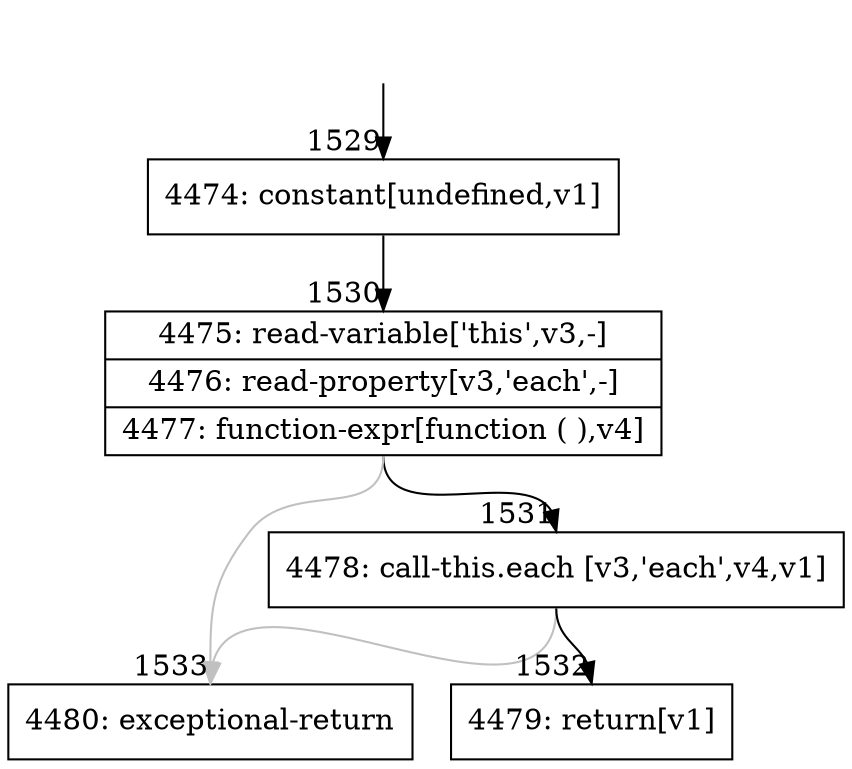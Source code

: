 digraph {
rankdir="TD"
BB_entry104[shape=none,label=""];
BB_entry104 -> BB1529 [tailport=s, headport=n, headlabel="    1529"]
BB1529 [shape=record label="{4474: constant[undefined,v1]}" ] 
BB1529 -> BB1530 [tailport=s, headport=n, headlabel="      1530"]
BB1530 [shape=record label="{4475: read-variable['this',v3,-]|4476: read-property[v3,'each',-]|4477: function-expr[function ( ),v4]}" ] 
BB1530 -> BB1531 [tailport=s, headport=n, headlabel="      1531"]
BB1530 -> BB1533 [tailport=s, headport=n, color=gray, headlabel="      1533"]
BB1531 [shape=record label="{4478: call-this.each [v3,'each',v4,v1]}" ] 
BB1531 -> BB1532 [tailport=s, headport=n, headlabel="      1532"]
BB1531 -> BB1533 [tailport=s, headport=n, color=gray]
BB1532 [shape=record label="{4479: return[v1]}" ] 
BB1533 [shape=record label="{4480: exceptional-return}" ] 
//#$~ 1836
}
